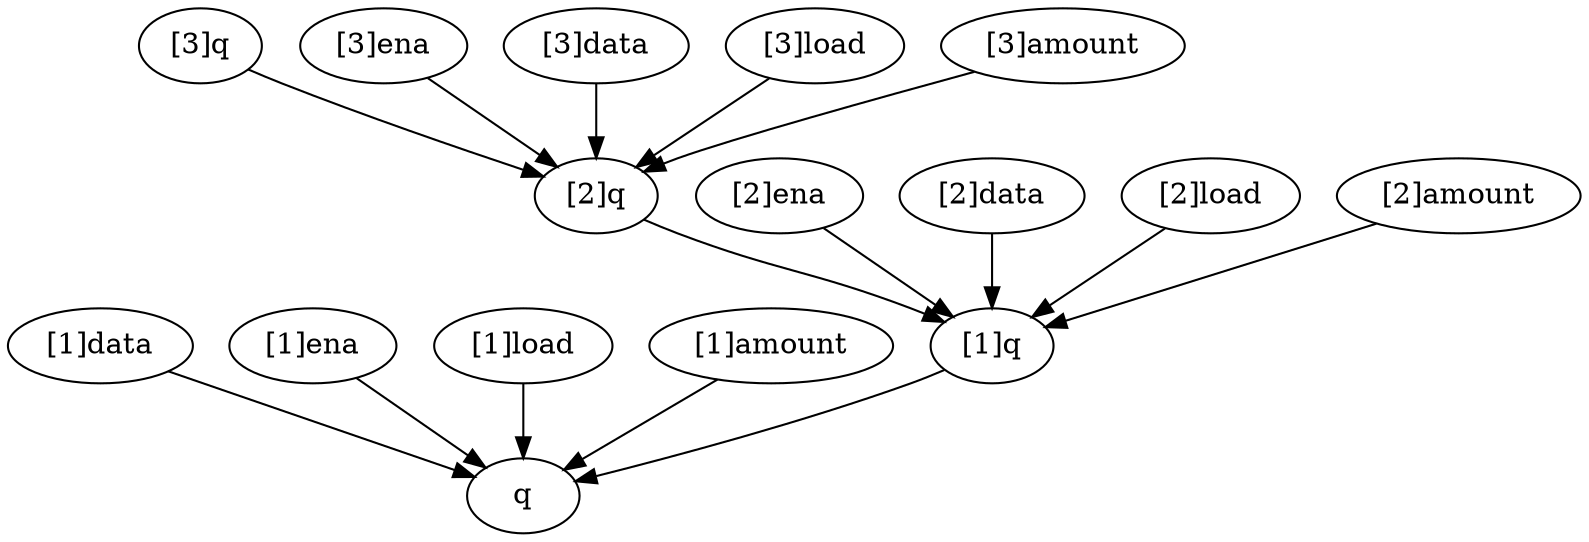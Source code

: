 strict digraph "" {
	"[1]q"	[complexity=16,
		importance=3.0,
		rank=0.1875];
	q	[complexity=8,
		importance=0.6,
		rank=0.075];
	"[1]q" -> q;
	"[3]q"	[complexity=32,
		importance=51.0,
		rank=1.59375];
	"[2]q"	[complexity=24,
		importance=12.6,
		rank=0.525];
	"[3]q" -> "[2]q";
	"[3]ena"	[complexity=25,
		importance=50.5,
		rank=2.02];
	"[3]ena" -> "[2]q";
	"[2]ena"	[complexity=17,
		importance=12.1,
		rank=0.711764705882];
	"[2]ena" -> "[1]q";
	"[2]q" -> "[1]q";
	"[2]data"	[complexity=18,
		importance=3.1,
		rank=0.172222222222];
	"[2]data" -> "[1]q";
	"[3]data"	[complexity=26,
		importance=12.7,
		rank=0.488461538462];
	"[3]data" -> "[2]q";
	"[1]data"	[complexity=10,
		importance=0.7,
		rank=0.07];
	"[1]data" -> q;
	"[1]ena"	[complexity=9,
		importance=2.5,
		rank=0.277777777778];
	"[1]ena" -> q;
	"[3]load"	[complexity=25,
		importance=63.1,
		rank=2.524];
	"[3]load" -> "[2]q";
	"[1]load"	[complexity=9,
		importance=3.1,
		rank=0.344444444444];
	"[1]load" -> q;
	"[3]amount"	[complexity=27,
		importance=100.9,
		rank=3.73703703704];
	"[3]amount" -> "[2]q";
	"[2]load"	[complexity=17,
		importance=15.1,
		rank=0.888235294118];
	"[2]load" -> "[1]q";
	"[1]amount"	[complexity=11,
		importance=4.9,
		rank=0.445454545455];
	"[1]amount" -> q;
	"[2]amount"	[complexity=19,
		importance=24.1,
		rank=1.26842105263];
	"[2]amount" -> "[1]q";
}
